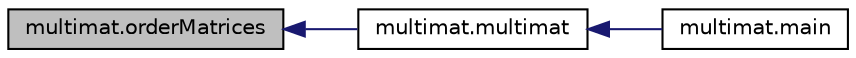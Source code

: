 digraph G
{
  edge [fontname="Helvetica",fontsize="10",labelfontname="Helvetica",labelfontsize="10"];
  node [fontname="Helvetica",fontsize="10",shape=record];
  rankdir="LR";
  Node1 [label="multimat.orderMatrices",height=0.2,width=0.4,color="black", fillcolor="grey75", style="filled" fontcolor="black"];
  Node1 -> Node2 [dir="back",color="midnightblue",fontsize="10",style="solid",fontname="Helvetica"];
  Node2 [label="multimat.multimat",height=0.2,width=0.4,color="black", fillcolor="white", style="filled",URL="$dd/dc8/classmultimat.html#a2c6764a88db29e40ee8e3fcae62624ab"];
  Node2 -> Node3 [dir="back",color="midnightblue",fontsize="10",style="solid",fontname="Helvetica"];
  Node3 [label="multimat.main",height=0.2,width=0.4,color="black", fillcolor="white", style="filled",URL="$dd/dc8/classmultimat.html#a0eae78cf845720d17410c4f2389b7401"];
}
